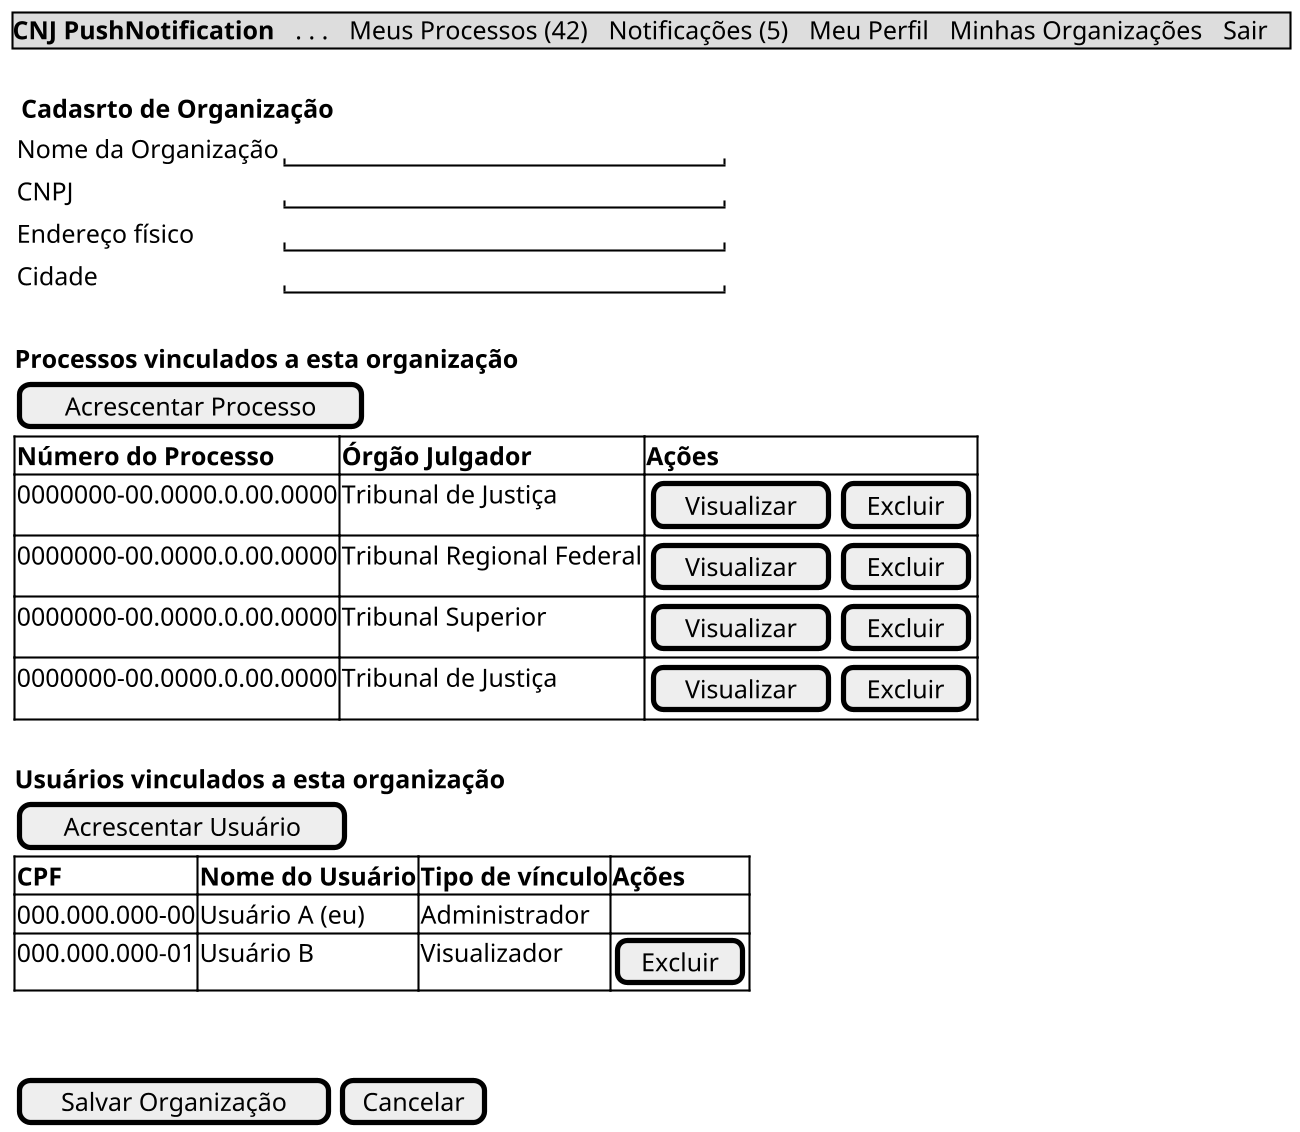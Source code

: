 @startsalt Cadastro de Organização do Usuário
skinparam dpi 200

{
    {* <b>CNJ PushNotification | . . . | Meus Processos (42) | Notificações (5) | Meu Perfil | Minhas Organizações | Sair }

    {
    . 
    <b> Cadasrto de Organização

        {
            Nome da Organização | "                          "
            CNPJ                | "                          "
            Endereço físico     | "                          "
            Cidade              | "                          "
        }
        .
        <b>Processos vinculados a esta organização
        [Acrescentar Processo]
        {#
        <b>Número do Processo | <b>Órgão Julgador | <b>Ações   
        0000000-00.0000.0.00.0000 | Tribunal de Justiça | {[Visualizar] | [Excluir]}
        0000000-00.0000.0.00.0000 | Tribunal Regional Federal| {[Visualizar] | [Excluir]}
        0000000-00.0000.0.00.0000 | Tribunal Superior| {[Visualizar] | [Excluir]}
        0000000-00.0000.0.00.0000 | Tribunal de Justiça| {[Visualizar] | [Excluir]}
        }
        .
        <b>Usuários vinculados a esta organização
        [Acrescentar Usuário]
        {#
        <B>CPF | <b>Nome do Usuário | <b>Tipo de vínculo | <b>Ações
        000.000.000-00 |  Usuário A (eu)      | Administrador     | .
        000.000.000-01 |  Usuário B           | Visualizador      | [Excluir]
        }
    .
    }
    .
    {[Salvar Organização] | [Cancelar]}
}
@endsalt
